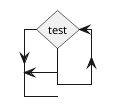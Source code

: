{
  "sha1": "b5nw3fxy2flbtjp9tzbpluu1hcfqpir",
  "insertion": {
    "when": "2024-05-30T20:48:22.018Z",
    "url": "https://github.com/plantuml/plantuml/issues/491",
    "user": "plantuml@gmail.com"
  }
}
@startuml
skinparam ConditionStyle InsideDiamond
while (test)
    break
endwhile
@enduml
